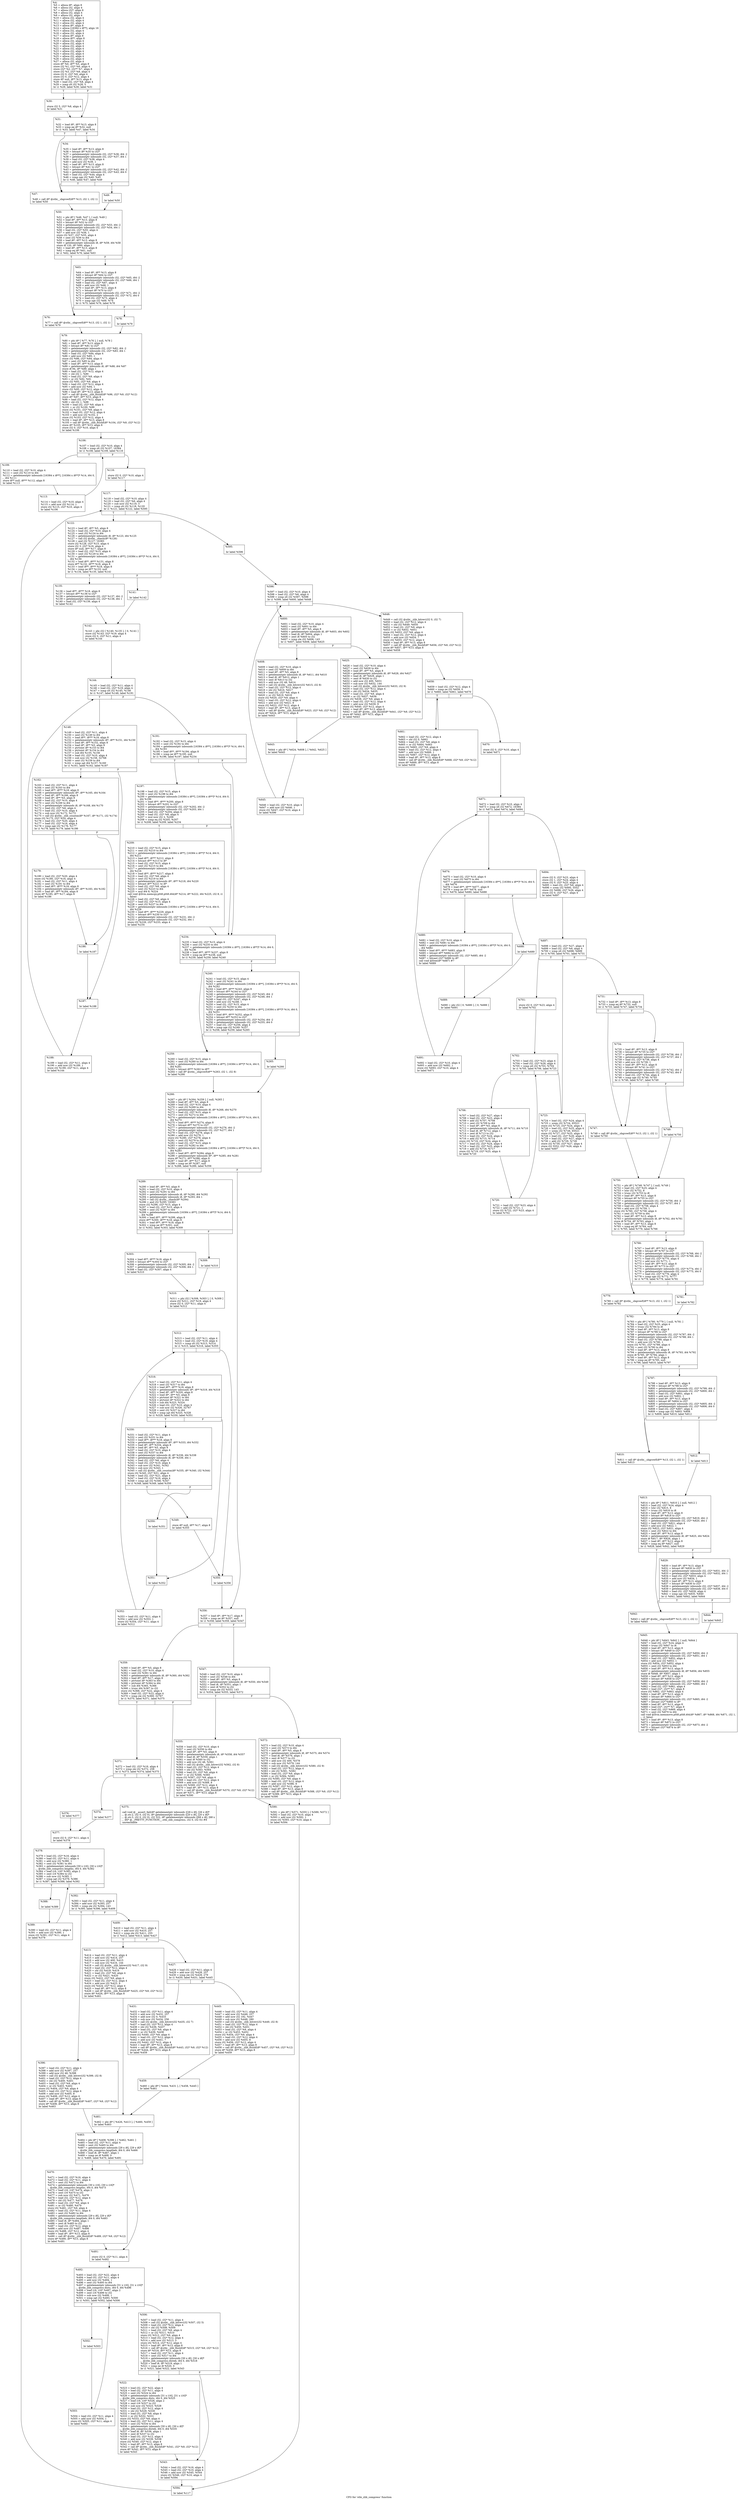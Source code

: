 digraph "CFG for 'stbi_zlib_compress' function" {
	label="CFG for 'stbi_zlib_compress' function";

	Node0x2963330 [shape=record,label="{%4:\l  %5 = alloca i8*, align 8\l  %6 = alloca i32, align 4\l  %7 = alloca i32*, align 8\l  %8 = alloca i32, align 4\l  %9 = alloca i32, align 4\l  %10 = alloca i32, align 4\l  %11 = alloca i32, align 4\l  %12 = alloca i32, align 4\l  %13 = alloca i8*, align 8\l  %14 = alloca [16384 x i8**], align 16\l  %15 = alloca i32, align 4\l  %16 = alloca i32, align 4\l  %17 = alloca i8*, align 8\l  %18 = alloca i8**, align 8\l  %19 = alloca i32, align 4\l  %20 = alloca i32, align 4\l  %21 = alloca i32, align 4\l  %22 = alloca i32, align 4\l  %23 = alloca i32, align 4\l  %24 = alloca i32, align 4\l  %25 = alloca i32, align 4\l  %26 = alloca i32, align 4\l  %27 = alloca i32, align 4\l  store i8* %0, i8** %5, align 8\l  store i32 %1, i32* %6, align 4\l  store i32* %2, i32** %7, align 8\l  store i32 %3, i32* %8, align 4\l  store i32 0, i32* %9, align 4\l  store i32 0, i32* %12, align 4\l  store i8* null, i8** %13, align 8\l  %28 = load i32, i32* %8, align 4\l  %29 = icmp slt i32 %28, 5\l  br i1 %29, label %30, label %31\l|{<s0>T|<s1>F}}"];
	Node0x2963330:s0 -> Node0x29633c0;
	Node0x2963330:s1 -> Node0x2964a60;
	Node0x29633c0 [shape=record,label="{%30:\l\l  store i32 5, i32* %8, align 4\l  br label %31\l}"];
	Node0x29633c0 -> Node0x2964a60;
	Node0x2964a60 [shape=record,label="{%31:\l\l  %32 = load i8*, i8** %13, align 8\l  %33 = icmp eq i8* %32, null\l  br i1 %33, label %47, label %34\l|{<s0>T|<s1>F}}"];
	Node0x2964a60:s0 -> Node0x2964110;
	Node0x2964a60:s1 -> Node0x2964ed0;
	Node0x2964ed0 [shape=record,label="{%34:\l\l  %35 = load i8*, i8** %13, align 8\l  %36 = bitcast i8* %35 to i32*\l  %37 = getelementptr inbounds i32, i32* %36, i64 -2\l  %38 = getelementptr inbounds i32, i32* %37, i64 1\l  %39 = load i32, i32* %38, align 4\l  %40 = add nsw i32 %39, 1\l  %41 = load i8*, i8** %13, align 8\l  %42 = bitcast i8* %41 to i32*\l  %43 = getelementptr inbounds i32, i32* %42, i64 -2\l  %44 = getelementptr inbounds i32, i32* %43, i64 0\l  %45 = load i32, i32* %44, align 4\l  %46 = icmp sge i32 %40, %45\l  br i1 %46, label %47, label %49\l|{<s0>T|<s1>F}}"];
	Node0x2964ed0:s0 -> Node0x2964110;
	Node0x2964ed0:s1 -> Node0x2965570;
	Node0x2964110 [shape=record,label="{%47:\l\l  %48 = call i8* @stbi__sbgrowf(i8** %13, i32 1, i32 1)\l  br label %50\l}"];
	Node0x2964110 -> Node0x29658b0;
	Node0x2965570 [shape=record,label="{%49:\l\l  br label %50\l}"];
	Node0x2965570 -> Node0x29658b0;
	Node0x29658b0 [shape=record,label="{%50:\l\l  %51 = phi i8* [ %48, %47 ], [ null, %49 ]\l  %52 = load i8*, i8** %13, align 8\l  %53 = bitcast i8* %52 to i32*\l  %54 = getelementptr inbounds i32, i32* %53, i64 -2\l  %55 = getelementptr inbounds i32, i32* %54, i64 1\l  %56 = load i32, i32* %55, align 4\l  %57 = add nsw i32 %56, 1\l  store i32 %57, i32* %55, align 4\l  %58 = sext i32 %56 to i64\l  %59 = load i8*, i8** %13, align 8\l  %60 = getelementptr inbounds i8, i8* %59, i64 %58\l  store i8 120, i8* %60, align 1\l  %61 = load i8*, i8** %13, align 8\l  %62 = icmp eq i8* %61, null\l  br i1 %62, label %76, label %63\l|{<s0>T|<s1>F}}"];
	Node0x29658b0:s0 -> Node0x2966060;
	Node0x29658b0:s1 -> Node0x29660b0;
	Node0x29660b0 [shape=record,label="{%63:\l\l  %64 = load i8*, i8** %13, align 8\l  %65 = bitcast i8* %64 to i32*\l  %66 = getelementptr inbounds i32, i32* %65, i64 -2\l  %67 = getelementptr inbounds i32, i32* %66, i64 1\l  %68 = load i32, i32* %67, align 4\l  %69 = add nsw i32 %68, 1\l  %70 = load i8*, i8** %13, align 8\l  %71 = bitcast i8* %70 to i32*\l  %72 = getelementptr inbounds i32, i32* %71, i64 -2\l  %73 = getelementptr inbounds i32, i32* %72, i64 0\l  %74 = load i32, i32* %73, align 4\l  %75 = icmp sge i32 %69, %74\l  br i1 %75, label %76, label %78\l|{<s0>T|<s1>F}}"];
	Node0x29660b0:s0 -> Node0x2966060;
	Node0x29660b0:s1 -> Node0x2966980;
	Node0x2966060 [shape=record,label="{%76:\l\l  %77 = call i8* @stbi__sbgrowf(i8** %13, i32 1, i32 1)\l  br label %79\l}"];
	Node0x2966060 -> Node0x2966b70;
	Node0x2966980 [shape=record,label="{%78:\l\l  br label %79\l}"];
	Node0x2966980 -> Node0x2966b70;
	Node0x2966b70 [shape=record,label="{%79:\l\l  %80 = phi i8* [ %77, %76 ], [ null, %78 ]\l  %81 = load i8*, i8** %13, align 8\l  %82 = bitcast i8* %81 to i32*\l  %83 = getelementptr inbounds i32, i32* %82, i64 -2\l  %84 = getelementptr inbounds i32, i32* %83, i64 1\l  %85 = load i32, i32* %84, align 4\l  %86 = add nsw i32 %85, 1\l  store i32 %86, i32* %84, align 4\l  %87 = sext i32 %85 to i64\l  %88 = load i8*, i8** %13, align 8\l  %89 = getelementptr inbounds i8, i8* %88, i64 %87\l  store i8 94, i8* %89, align 1\l  %90 = load i32, i32* %12, align 4\l  %91 = shl i32 1, %90\l  %92 = load i32, i32* %9, align 4\l  %93 = or i32 %92, %91\l  store i32 %93, i32* %9, align 4\l  %94 = load i32, i32* %12, align 4\l  %95 = add nsw i32 %94, 1\l  store i32 %95, i32* %12, align 4\l  %96 = load i8*, i8** %13, align 8\l  %97 = call i8* @stbi__zlib_flushf(i8* %96, i32* %9, i32* %12)\l  store i8* %97, i8** %13, align 8\l  %98 = load i32, i32* %12, align 4\l  %99 = shl i32 1, %98\l  %100 = load i32, i32* %9, align 4\l  %101 = or i32 %100, %99\l  store i32 %101, i32* %9, align 4\l  %102 = load i32, i32* %12, align 4\l  %103 = add nsw i32 %102, 2\l  store i32 %103, i32* %12, align 4\l  %104 = load i8*, i8** %13, align 8\l  %105 = call i8* @stbi__zlib_flushf(i8* %104, i32* %9, i32* %12)\l  store i8* %105, i8** %13, align 8\l  store i32 0, i32* %10, align 4\l  br label %106\l}"];
	Node0x2966b70 -> Node0x2967f80;
	Node0x2967f80 [shape=record,label="{%106:\l\l  %107 = load i32, i32* %10, align 4\l  %108 = icmp slt i32 %107, 16384\l  br i1 %108, label %109, label %116\l|{<s0>T|<s1>F}}"];
	Node0x2967f80:s0 -> Node0x2968110;
	Node0x2967f80:s1 -> Node0x29681a0;
	Node0x2968110 [shape=record,label="{%109:\l\l  %110 = load i32, i32* %10, align 4\l  %111 = sext i32 %110 to i64\l  %112 = getelementptr inbounds [16384 x i8**], [16384 x i8**]* %14, i64 0,\l... i64 %111\l  store i8** null, i8*** %112, align 8\l  br label %113\l}"];
	Node0x2968110 -> Node0x29684a0;
	Node0x29684a0 [shape=record,label="{%113:\l\l  %114 = load i32, i32* %10, align 4\l  %115 = add nsw i32 %114, 1\l  store i32 %115, i32* %10, align 4\l  br label %106\l}"];
	Node0x29684a0 -> Node0x2967f80;
	Node0x29681a0 [shape=record,label="{%116:\l\l  store i32 0, i32* %10, align 4\l  br label %117\l}"];
	Node0x29681a0 -> Node0x2968790;
	Node0x2968790 [shape=record,label="{%117:\l\l  %118 = load i32, i32* %10, align 4\l  %119 = load i32, i32* %6, align 4\l  %120 = sub nsw i32 %119, 3\l  %121 = icmp slt i32 %118, %120\l  br i1 %121, label %122, label %595\l|{<s0>T|<s1>F}}"];
	Node0x2968790:s0 -> Node0x2968a00;
	Node0x2968790:s1 -> Node0x2968a50;
	Node0x2968a00 [shape=record,label="{%122:\l\l  %123 = load i8*, i8** %5, align 8\l  %124 = load i32, i32* %10, align 4\l  %125 = sext i32 %124 to i64\l  %126 = getelementptr inbounds i8, i8* %123, i64 %125\l  %127 = call i32 @stbi__zhash(i8* %126)\l  %128 = and i32 %127, 16383\l  store i32 %128, i32* %15, align 4\l  store i32 3, i32* %16, align 4\l  store i8* null, i8** %17, align 8\l  %129 = load i32, i32* %15, align 4\l  %130 = sext i32 %129 to i64\l  %131 = getelementptr inbounds [16384 x i8**], [16384 x i8**]* %14, i64 0,\l... i64 %130\l  %132 = load i8**, i8*** %131, align 8\l  store i8** %132, i8*** %18, align 8\l  %133 = load i8**, i8*** %18, align 8\l  %134 = icmp ne i8** %133, null\l  br i1 %134, label %135, label %141\l|{<s0>T|<s1>F}}"];
	Node0x2968a00:s0 -> Node0x29665f0;
	Node0x2968a00:s1 -> Node0x29698b0;
	Node0x29665f0 [shape=record,label="{%135:\l\l  %136 = load i8**, i8*** %18, align 8\l  %137 = bitcast i8** %136 to i32*\l  %138 = getelementptr inbounds i32, i32* %137, i64 -2\l  %139 = getelementptr inbounds i32, i32* %138, i64 1\l  %140 = load i32, i32* %139, align 4\l  br label %142\l}"];
	Node0x29665f0 -> Node0x2969c10;
	Node0x29698b0 [shape=record,label="{%141:\l\l  br label %142\l}"];
	Node0x29698b0 -> Node0x2969c10;
	Node0x2969c10 [shape=record,label="{%142:\l\l  %143 = phi i32 [ %140, %135 ], [ 0, %141 ]\l  store i32 %143, i32* %19, align 4\l  store i32 0, i32* %11, align 4\l  br label %144\l}"];
	Node0x2969c10 -> Node0x2969ed0;
	Node0x2969ed0 [shape=record,label="{%144:\l\l  %145 = load i32, i32* %11, align 4\l  %146 = load i32, i32* %19, align 4\l  %147 = icmp slt i32 %145, %146\l  br i1 %147, label %148, label %191\l|{<s0>T|<s1>F}}"];
	Node0x2969ed0:s0 -> Node0x296a0c0;
	Node0x2969ed0:s1 -> Node0x296a110;
	Node0x296a0c0 [shape=record,label="{%148:\l\l  %149 = load i32, i32* %11, align 4\l  %150 = sext i32 %149 to i64\l  %151 = load i8**, i8*** %18, align 8\l  %152 = getelementptr inbounds i8*, i8** %151, i64 %150\l  %153 = load i8*, i8** %152, align 8\l  %154 = load i8*, i8** %5, align 8\l  %155 = ptrtoint i8* %153 to i64\l  %156 = ptrtoint i8* %154 to i64\l  %157 = sub i64 %155, %156\l  %158 = load i32, i32* %10, align 4\l  %159 = sub nsw i32 %158, 32768\l  %160 = sext i32 %159 to i64\l  %161 = icmp sgt i64 %157, %160\l  br i1 %161, label %162, label %187\l|{<s0>T|<s1>F}}"];
	Node0x296a0c0:s0 -> Node0x296a760;
	Node0x296a0c0:s1 -> Node0x296a7f0;
	Node0x296a760 [shape=record,label="{%162:\l\l  %163 = load i32, i32* %11, align 4\l  %164 = sext i32 %163 to i64\l  %165 = load i8**, i8*** %18, align 8\l  %166 = getelementptr inbounds i8*, i8** %165, i64 %164\l  %167 = load i8*, i8** %166, align 8\l  %168 = load i8*, i8** %5, align 8\l  %169 = load i32, i32* %10, align 4\l  %170 = sext i32 %169 to i64\l  %171 = getelementptr inbounds i8, i8* %168, i64 %170\l  %172 = load i32, i32* %6, align 4\l  %173 = load i32, i32* %10, align 4\l  %174 = sub nsw i32 %172, %173\l  %175 = call i32 @stbi__zlib_countm(i8* %167, i8* %171, i32 %174)\l  store i32 %175, i32* %20, align 4\l  %176 = load i32, i32* %20, align 4\l  %177 = load i32, i32* %16, align 4\l  %178 = icmp sge i32 %176, %177\l  br i1 %178, label %179, label %186\l|{<s0>T|<s1>F}}"];
	Node0x296a760:s0 -> Node0x296b280;
	Node0x296a760:s1 -> Node0x296b2d0;
	Node0x296b280 [shape=record,label="{%179:\l\l  %180 = load i32, i32* %20, align 4\l  store i32 %180, i32* %16, align 4\l  %181 = load i32, i32* %11, align 4\l  %182 = sext i32 %181 to i64\l  %183 = load i8**, i8*** %18, align 8\l  %184 = getelementptr inbounds i8*, i8** %183, i64 %182\l  %185 = load i8*, i8** %184, align 8\l  store i8* %185, i8** %17, align 8\l  br label %186\l}"];
	Node0x296b280 -> Node0x296b2d0;
	Node0x296b2d0 [shape=record,label="{%186:\l\l  br label %187\l}"];
	Node0x296b2d0 -> Node0x296a7f0;
	Node0x296a7f0 [shape=record,label="{%187:\l\l  br label %188\l}"];
	Node0x296a7f0 -> Node0x296b820;
	Node0x296b820 [shape=record,label="{%188:\l\l  %189 = load i32, i32* %11, align 4\l  %190 = add nsw i32 %189, 1\l  store i32 %190, i32* %11, align 4\l  br label %144\l}"];
	Node0x296b820 -> Node0x2969ed0;
	Node0x296a110 [shape=record,label="{%191:\l\l  %192 = load i32, i32* %15, align 4\l  %193 = sext i32 %192 to i64\l  %194 = getelementptr inbounds [16384 x i8**], [16384 x i8**]* %14, i64 0,\l... i64 %193\l  %195 = load i8**, i8*** %194, align 8\l  %196 = icmp ne i8** %195, null\l  br i1 %196, label %197, label %234\l|{<s0>T|<s1>F}}"];
	Node0x296a110:s0 -> Node0x296bcd0;
	Node0x296a110:s1 -> Node0x296bd20;
	Node0x296bcd0 [shape=record,label="{%197:\l\l  %198 = load i32, i32* %15, align 4\l  %199 = sext i32 %198 to i64\l  %200 = getelementptr inbounds [16384 x i8**], [16384 x i8**]* %14, i64 0,\l... i64 %199\l  %201 = load i8**, i8*** %200, align 8\l  %202 = bitcast i8** %201 to i32*\l  %203 = getelementptr inbounds i32, i32* %202, i64 -2\l  %204 = getelementptr inbounds i32, i32* %203, i64 1\l  %205 = load i32, i32* %204, align 4\l  %206 = load i32, i32* %8, align 4\l  %207 = mul nsw i32 2, %206\l  %208 = icmp eq i32 %205, %207\l  br i1 %208, label %209, label %234\l|{<s0>T|<s1>F}}"];
	Node0x296bcd0:s0 -> Node0x296c300;
	Node0x296bcd0:s1 -> Node0x296bd20;
	Node0x296c300 [shape=record,label="{%209:\l\l  %210 = load i32, i32* %15, align 4\l  %211 = sext i32 %210 to i64\l  %212 = getelementptr inbounds [16384 x i8**], [16384 x i8**]* %14, i64 0,\l... i64 %211\l  %213 = load i8**, i8*** %212, align 8\l  %214 = bitcast i8** %213 to i8*\l  %215 = load i32, i32* %15, align 4\l  %216 = sext i32 %215 to i64\l  %217 = getelementptr inbounds [16384 x i8**], [16384 x i8**]* %14, i64 0,\l... i64 %216\l  %218 = load i8**, i8*** %217, align 8\l  %219 = load i32, i32* %8, align 4\l  %220 = sext i32 %219 to i64\l  %221 = getelementptr inbounds i8*, i8** %218, i64 %220\l  %222 = bitcast i8** %221 to i8*\l  %223 = load i32, i32* %8, align 4\l  %224 = sext i32 %223 to i64\l  %225 = mul i64 8, %224\l  call void @llvm.memcpy.p0i8.p0i8.i64(i8* %214, i8* %222, i64 %225, i32 8, i1\l... false)\l  %226 = load i32, i32* %8, align 4\l  %227 = load i32, i32* %15, align 4\l  %228 = sext i32 %227 to i64\l  %229 = getelementptr inbounds [16384 x i8**], [16384 x i8**]* %14, i64 0,\l... i64 %228\l  %230 = load i8**, i8*** %229, align 8\l  %231 = bitcast i8** %230 to i32*\l  %232 = getelementptr inbounds i32, i32* %231, i64 -2\l  %233 = getelementptr inbounds i32, i32* %232, i64 1\l  store i32 %226, i32* %233, align 4\l  br label %234\l}"];
	Node0x296c300 -> Node0x296bd20;
	Node0x296bd20 [shape=record,label="{%234:\l\l  %235 = load i32, i32* %15, align 4\l  %236 = sext i32 %235 to i64\l  %237 = getelementptr inbounds [16384 x i8**], [16384 x i8**]* %14, i64 0,\l... i64 %236\l  %238 = load i8**, i8*** %237, align 8\l  %239 = icmp eq i8** %238, null\l  br i1 %239, label %259, label %240\l|{<s0>T|<s1>F}}"];
	Node0x296bd20:s0 -> Node0x296d630;
	Node0x296bd20:s1 -> Node0x296d680;
	Node0x296d680 [shape=record,label="{%240:\l\l  %241 = load i32, i32* %15, align 4\l  %242 = sext i32 %241 to i64\l  %243 = getelementptr inbounds [16384 x i8**], [16384 x i8**]* %14, i64 0,\l... i64 %242\l  %244 = load i8**, i8*** %243, align 8\l  %245 = bitcast i8** %244 to i32*\l  %246 = getelementptr inbounds i32, i32* %245, i64 -2\l  %247 = getelementptr inbounds i32, i32* %246, i64 1\l  %248 = load i32, i32* %247, align 4\l  %249 = add nsw i32 %248, 1\l  %250 = load i32, i32* %15, align 4\l  %251 = sext i32 %250 to i64\l  %252 = getelementptr inbounds [16384 x i8**], [16384 x i8**]* %14, i64 0,\l... i64 %251\l  %253 = load i8**, i8*** %252, align 8\l  %254 = bitcast i8** %253 to i32*\l  %255 = getelementptr inbounds i32, i32* %254, i64 -2\l  %256 = getelementptr inbounds i32, i32* %255, i64 0\l  %257 = load i32, i32* %256, align 4\l  %258 = icmp sge i32 %249, %257\l  br i1 %258, label %259, label %265\l|{<s0>T|<s1>F}}"];
	Node0x296d680:s0 -> Node0x296d630;
	Node0x296d680:s1 -> Node0x2969060;
	Node0x296d630 [shape=record,label="{%259:\l\l  %260 = load i32, i32* %15, align 4\l  %261 = sext i32 %260 to i64\l  %262 = getelementptr inbounds [16384 x i8**], [16384 x i8**]* %14, i64 0,\l... i64 %261\l  %263 = bitcast i8*** %262 to i8**\l  %264 = call i8* @stbi__sbgrowf(i8** %263, i32 1, i32 8)\l  br label %266\l}"];
	Node0x296d630 -> Node0x2969450;
	Node0x2969060 [shape=record,label="{%265:\l\l  br label %266\l}"];
	Node0x2969060 -> Node0x2969450;
	Node0x2969450 [shape=record,label="{%266:\l\l  %267 = phi i8* [ %264, %259 ], [ null, %265 ]\l  %268 = load i8*, i8** %5, align 8\l  %269 = load i32, i32* %10, align 4\l  %270 = sext i32 %269 to i64\l  %271 = getelementptr inbounds i8, i8* %268, i64 %270\l  %272 = load i32, i32* %15, align 4\l  %273 = sext i32 %272 to i64\l  %274 = getelementptr inbounds [16384 x i8**], [16384 x i8**]* %14, i64 0,\l... i64 %273\l  %275 = load i8**, i8*** %274, align 8\l  %276 = bitcast i8** %275 to i32*\l  %277 = getelementptr inbounds i32, i32* %276, i64 -2\l  %278 = getelementptr inbounds i32, i32* %277, i64 1\l  %279 = load i32, i32* %278, align 4\l  %280 = add nsw i32 %279, 1\l  store i32 %280, i32* %278, align 4\l  %281 = sext i32 %279 to i64\l  %282 = load i32, i32* %15, align 4\l  %283 = sext i32 %282 to i64\l  %284 = getelementptr inbounds [16384 x i8**], [16384 x i8**]* %14, i64 0,\l... i64 %283\l  %285 = load i8**, i8*** %284, align 8\l  %286 = getelementptr inbounds i8*, i8** %285, i64 %281\l  store i8* %271, i8** %286, align 8\l  %287 = load i8*, i8** %17, align 8\l  %288 = icmp ne i8* %287, null\l  br i1 %288, label %289, label %356\l|{<s0>T|<s1>F}}"];
	Node0x2969450:s0 -> Node0x296f7f0;
	Node0x2969450:s1 -> Node0x296f840;
	Node0x296f7f0 [shape=record,label="{%289:\l\l  %290 = load i8*, i8** %5, align 8\l  %291 = load i32, i32* %10, align 4\l  %292 = sext i32 %291 to i64\l  %293 = getelementptr inbounds i8, i8* %290, i64 %292\l  %294 = getelementptr inbounds i8, i8* %293, i64 1\l  %295 = call i32 @stbi__zhash(i8* %294)\l  %296 = and i32 %295, 16383\l  store i32 %296, i32* %15, align 4\l  %297 = load i32, i32* %15, align 4\l  %298 = sext i32 %297 to i64\l  %299 = getelementptr inbounds [16384 x i8**], [16384 x i8**]* %14, i64 0,\l... i64 %298\l  %300 = load i8**, i8*** %299, align 8\l  store i8** %300, i8*** %18, align 8\l  %301 = load i8**, i8*** %18, align 8\l  %302 = icmp ne i8** %301, null\l  br i1 %302, label %303, label %309\l|{<s0>T|<s1>F}}"];
	Node0x296f7f0:s0 -> Node0x2970060;
	Node0x296f7f0:s1 -> Node0x29700b0;
	Node0x2970060 [shape=record,label="{%303:\l\l  %304 = load i8**, i8*** %18, align 8\l  %305 = bitcast i8** %304 to i32*\l  %306 = getelementptr inbounds i32, i32* %305, i64 -2\l  %307 = getelementptr inbounds i32, i32* %306, i64 1\l  %308 = load i32, i32* %307, align 4\l  br label %310\l}"];
	Node0x2970060 -> Node0x2970410;
	Node0x29700b0 [shape=record,label="{%309:\l\l  br label %310\l}"];
	Node0x29700b0 -> Node0x2970410;
	Node0x2970410 [shape=record,label="{%310:\l\l  %311 = phi i32 [ %308, %303 ], [ 0, %309 ]\l  store i32 %311, i32* %19, align 4\l  store i32 0, i32* %11, align 4\l  br label %312\l}"];
	Node0x2970410 -> Node0x29706d0;
	Node0x29706d0 [shape=record,label="{%312:\l\l  %313 = load i32, i32* %11, align 4\l  %314 = load i32, i32* %19, align 4\l  %315 = icmp slt i32 %313, %314\l  br i1 %315, label %316, label %355\l|{<s0>T|<s1>F}}"];
	Node0x29706d0:s0 -> Node0x29708c0;
	Node0x29706d0:s1 -> Node0x2970910;
	Node0x29708c0 [shape=record,label="{%316:\l\l  %317 = load i32, i32* %11, align 4\l  %318 = sext i32 %317 to i64\l  %319 = load i8**, i8*** %18, align 8\l  %320 = getelementptr inbounds i8*, i8** %319, i64 %318\l  %321 = load i8*, i8** %320, align 8\l  %322 = load i8*, i8** %5, align 8\l  %323 = ptrtoint i8* %321 to i64\l  %324 = ptrtoint i8* %322 to i64\l  %325 = sub i64 %323, %324\l  %326 = load i32, i32* %10, align 4\l  %327 = sub nsw i32 %326, 32767\l  %328 = sext i32 %327 to i64\l  %329 = icmp sgt i64 %325, %328\l  br i1 %329, label %330, label %351\l|{<s0>T|<s1>F}}"];
	Node0x29708c0:s0 -> Node0x2970f60;
	Node0x29708c0:s1 -> Node0x2970ff0;
	Node0x2970f60 [shape=record,label="{%330:\l\l  %331 = load i32, i32* %11, align 4\l  %332 = sext i32 %331 to i64\l  %333 = load i8**, i8*** %18, align 8\l  %334 = getelementptr inbounds i8*, i8** %333, i64 %332\l  %335 = load i8*, i8** %334, align 8\l  %336 = load i8*, i8** %5, align 8\l  %337 = load i32, i32* %10, align 4\l  %338 = sext i32 %337 to i64\l  %339 = getelementptr inbounds i8, i8* %336, i64 %338\l  %340 = getelementptr inbounds i8, i8* %339, i64 1\l  %341 = load i32, i32* %6, align 4\l  %342 = load i32, i32* %10, align 4\l  %343 = sub nsw i32 %341, %342\l  %344 = sub nsw i32 %343, 1\l  %345 = call i32 @stbi__zlib_countm(i8* %335, i8* %340, i32 %344)\l  store i32 %345, i32* %21, align 4\l  %346 = load i32, i32* %21, align 4\l  %347 = load i32, i32* %16, align 4\l  %348 = icmp sgt i32 %346, %347\l  br i1 %348, label %349, label %350\l|{<s0>T|<s1>F}}"];
	Node0x2970f60:s0 -> Node0x2971a20;
	Node0x2970f60:s1 -> Node0x2971a70;
	Node0x2971a20 [shape=record,label="{%349:\l\l  store i8* null, i8** %17, align 8\l  br label %355\l}"];
	Node0x2971a20 -> Node0x2970910;
	Node0x2971a70 [shape=record,label="{%350:\l\l  br label %351\l}"];
	Node0x2971a70 -> Node0x2970ff0;
	Node0x2970ff0 [shape=record,label="{%351:\l\l  br label %352\l}"];
	Node0x2970ff0 -> Node0x2971cd0;
	Node0x2971cd0 [shape=record,label="{%352:\l\l  %353 = load i32, i32* %11, align 4\l  %354 = add nsw i32 %353, 1\l  store i32 %354, i32* %11, align 4\l  br label %312\l}"];
	Node0x2971cd0 -> Node0x29706d0;
	Node0x2970910 [shape=record,label="{%355:\l\l  br label %356\l}"];
	Node0x2970910 -> Node0x296f840;
	Node0x296f840 [shape=record,label="{%356:\l\l  %357 = load i8*, i8** %17, align 8\l  %358 = icmp ne i8* %357, null\l  br i1 %358, label %359, label %547\l|{<s0>T|<s1>F}}"];
	Node0x296f840:s0 -> Node0x2972080;
	Node0x296f840:s1 -> Node0x29720d0;
	Node0x2972080 [shape=record,label="{%359:\l\l  %360 = load i8*, i8** %5, align 8\l  %361 = load i32, i32* %10, align 4\l  %362 = sext i32 %361 to i64\l  %363 = getelementptr inbounds i8, i8* %360, i64 %362\l  %364 = load i8*, i8** %17, align 8\l  %365 = ptrtoint i8* %363 to i64\l  %366 = ptrtoint i8* %364 to i64\l  %367 = sub i64 %365, %366\l  %368 = trunc i64 %367 to i32\l  store i32 %368, i32* %22, align 4\l  %369 = load i32, i32* %22, align 4\l  %370 = icmp sle i32 %369, 32767\l  br i1 %370, label %371, label %375\l|{<s0>T|<s1>F}}"];
	Node0x2972080:s0 -> Node0x29726c0;
	Node0x2972080:s1 -> Node0x2972710;
	Node0x29726c0 [shape=record,label="{%371:\l\l  %372 = load i32, i32* %16, align 4\l  %373 = icmp sle i32 %372, 258\l  br i1 %373, label %374, label %375\l|{<s0>T|<s1>F}}"];
	Node0x29726c0:s0 -> Node0x29728d0;
	Node0x29726c0:s1 -> Node0x2972710;
	Node0x29728d0 [shape=record,label="{%374:\l\l  br label %377\l}"];
	Node0x29728d0 -> Node0x29729b0;
	Node0x2972710 [shape=record,label="{%375:\l\l  call void @__assert_fail(i8* getelementptr inbounds ([26 x i8], [26 x i8]*\l... @.str.2, i32 0, i32 0), i8* getelementptr inbounds ([20 x i8], [20 x i8]*\l... @.str.3, i32 0, i32 0), i32 322, i8* getelementptr inbounds ([68 x i8], [68 x\l... i8]* @__PRETTY_FUNCTION__.stbi_zlib_compress, i32 0, i32 0)) #8\l  unreachable\l}"];
	Node0x2972e80 [shape=record,label="{%376:                                                  \l  br label %377\l}"];
	Node0x2972e80 -> Node0x29729b0;
	Node0x29729b0 [shape=record,label="{%377:\l\l  store i32 0, i32* %11, align 4\l  br label %378\l}"];
	Node0x29729b0 -> Node0x2972fb0;
	Node0x2972fb0 [shape=record,label="{%378:\l\l  %379 = load i32, i32* %16, align 4\l  %380 = load i32, i32* %11, align 4\l  %381 = add nsw i32 %380, 1\l  %382 = sext i32 %381 to i64\l  %383 = getelementptr inbounds [30 x i16], [30 x i16]*\l... @stbi_zlib_compress.lengthc, i64 0, i64 %382\l  %384 = load i16, i16* %383, align 2\l  %385 = zext i16 %384 to i32\l  %386 = sub nsw i32 %385, 1\l  %387 = icmp sgt i32 %379, %386\l  br i1 %387, label %388, label %392\l|{<s0>T|<s1>F}}"];
	Node0x2972fb0:s0 -> Node0x2973490;
	Node0x2972fb0:s1 -> Node0x29734e0;
	Node0x2973490 [shape=record,label="{%388:\l\l  br label %389\l}"];
	Node0x2973490 -> Node0x29735c0;
	Node0x29735c0 [shape=record,label="{%389:\l\l  %390 = load i32, i32* %11, align 4\l  %391 = add nsw i32 %390, 1\l  store i32 %391, i32* %11, align 4\l  br label %378\l}"];
	Node0x29735c0 -> Node0x2972fb0;
	Node0x29734e0 [shape=record,label="{%392:\l\l  %393 = load i32, i32* %11, align 4\l  %394 = add nsw i32 %393, 257\l  %395 = icmp sle i32 %394, 143\l  br i1 %395, label %396, label %409\l|{<s0>T|<s1>F}}"];
	Node0x29734e0:s0 -> Node0x2973990;
	Node0x29734e0:s1 -> Node0x2973a20;
	Node0x2973990 [shape=record,label="{%396:\l\l  %397 = load i32, i32* %11, align 4\l  %398 = add nsw i32 %397, 257\l  %399 = add nsw i32 48, %398\l  %400 = call i32 @stbi__zlib_bitrev(i32 %399, i32 8)\l  %401 = load i32, i32* %12, align 4\l  %402 = shl i32 %400, %401\l  %403 = load i32, i32* %9, align 4\l  %404 = or i32 %403, %402\l  store i32 %404, i32* %9, align 4\l  %405 = load i32, i32* %12, align 4\l  %406 = add nsw i32 %405, 8\l  store i32 %406, i32* %12, align 4\l  %407 = load i8*, i8** %13, align 8\l  %408 = call i8* @stbi__zlib_flushf(i8* %407, i32* %9, i32* %12)\l  store i8* %408, i8** %13, align 8\l  br label %463\l}"];
	Node0x2973990 -> Node0x29744e0;
	Node0x2973a20 [shape=record,label="{%409:\l\l  %410 = load i32, i32* %11, align 4\l  %411 = add nsw i32 %410, 257\l  %412 = icmp sle i32 %411, 255\l  br i1 %412, label %413, label %427\l|{<s0>T|<s1>F}}"];
	Node0x2973a20:s0 -> Node0x2974730;
	Node0x2973a20:s1 -> Node0x29747c0;
	Node0x2974730 [shape=record,label="{%413:\l\l  %414 = load i32, i32* %11, align 4\l  %415 = add nsw i32 %414, 257\l  %416 = add nsw i32 400, %415\l  %417 = sub nsw i32 %416, 144\l  %418 = call i32 @stbi__zlib_bitrev(i32 %417, i32 9)\l  %419 = load i32, i32* %12, align 4\l  %420 = shl i32 %418, %419\l  %421 = load i32, i32* %9, align 4\l  %422 = or i32 %421, %420\l  store i32 %422, i32* %9, align 4\l  %423 = load i32, i32* %12, align 4\l  %424 = add nsw i32 %423, 9\l  store i32 %424, i32* %12, align 4\l  %425 = load i8*, i8** %13, align 8\l  %426 = call i8* @stbi__zlib_flushf(i8* %425, i32* %9, i32* %12)\l  store i8* %426, i8** %13, align 8\l  br label %461\l}"];
	Node0x2974730 -> Node0x29751c0;
	Node0x29747c0 [shape=record,label="{%427:\l\l  %428 = load i32, i32* %11, align 4\l  %429 = add nsw i32 %428, 257\l  %430 = icmp sle i32 %429, 279\l  br i1 %430, label %431, label %445\l|{<s0>T|<s1>F}}"];
	Node0x29747c0:s0 -> Node0x2975410;
	Node0x29747c0:s1 -> Node0x29754a0;
	Node0x2975410 [shape=record,label="{%431:\l\l  %432 = load i32, i32* %11, align 4\l  %433 = add nsw i32 %432, 257\l  %434 = add nsw i32 0, %433\l  %435 = sub nsw i32 %434, 256\l  %436 = call i32 @stbi__zlib_bitrev(i32 %435, i32 7)\l  %437 = load i32, i32* %12, align 4\l  %438 = shl i32 %436, %437\l  %439 = load i32, i32* %9, align 4\l  %440 = or i32 %439, %438\l  store i32 %440, i32* %9, align 4\l  %441 = load i32, i32* %12, align 4\l  %442 = add nsw i32 %441, 7\l  store i32 %442, i32* %12, align 4\l  %443 = load i8*, i8** %13, align 8\l  %444 = call i8* @stbi__zlib_flushf(i8* %443, i32* %9, i32* %12)\l  store i8* %444, i8** %13, align 8\l  br label %459\l}"];
	Node0x2975410 -> Node0x2975e60;
	Node0x29754a0 [shape=record,label="{%445:\l\l  %446 = load i32, i32* %11, align 4\l  %447 = add nsw i32 %446, 257\l  %448 = add nsw i32 192, %447\l  %449 = sub nsw i32 %448, 280\l  %450 = call i32 @stbi__zlib_bitrev(i32 %449, i32 8)\l  %451 = load i32, i32* %12, align 4\l  %452 = shl i32 %450, %451\l  %453 = load i32, i32* %9, align 4\l  %454 = or i32 %453, %452\l  store i32 %454, i32* %9, align 4\l  %455 = load i32, i32* %12, align 4\l  %456 = add nsw i32 %455, 8\l  store i32 %456, i32* %12, align 4\l  %457 = load i8*, i8** %13, align 8\l  %458 = call i8* @stbi__zlib_flushf(i8* %457, i32* %9, i32* %12)\l  store i8* %458, i8** %13, align 8\l  br label %459\l}"];
	Node0x29754a0 -> Node0x2975e60;
	Node0x2975e60 [shape=record,label="{%459:\l\l  %460 = phi i8* [ %444, %431 ], [ %458, %445 ]\l  br label %461\l}"];
	Node0x2975e60 -> Node0x29751c0;
	Node0x29751c0 [shape=record,label="{%461:\l\l  %462 = phi i8* [ %426, %413 ], [ %460, %459 ]\l  br label %463\l}"];
	Node0x29751c0 -> Node0x29744e0;
	Node0x29744e0 [shape=record,label="{%463:\l\l  %464 = phi i8* [ %408, %396 ], [ %462, %461 ]\l  %465 = load i32, i32* %11, align 4\l  %466 = sext i32 %465 to i64\l  %467 = getelementptr inbounds [29 x i8], [29 x i8]*\l... @stbi_zlib_compress.lengtheb, i64 0, i64 %466\l  %468 = load i8, i8* %467, align 1\l  %469 = icmp ne i8 %468, 0\l  br i1 %469, label %470, label %491\l|{<s0>T|<s1>F}}"];
	Node0x29744e0:s0 -> Node0x2976d60;
	Node0x29744e0:s1 -> Node0x2976db0;
	Node0x2976d60 [shape=record,label="{%470:\l\l  %471 = load i32, i32* %16, align 4\l  %472 = load i32, i32* %11, align 4\l  %473 = sext i32 %472 to i64\l  %474 = getelementptr inbounds [30 x i16], [30 x i16]*\l... @stbi_zlib_compress.lengthc, i64 0, i64 %473\l  %475 = load i16, i16* %474, align 2\l  %476 = zext i16 %475 to i32\l  %477 = sub nsw i32 %471, %476\l  %478 = load i32, i32* %12, align 4\l  %479 = shl i32 %477, %478\l  %480 = load i32, i32* %9, align 4\l  %481 = or i32 %480, %479\l  store i32 %481, i32* %9, align 4\l  %482 = load i32, i32* %11, align 4\l  %483 = sext i32 %482 to i64\l  %484 = getelementptr inbounds [29 x i8], [29 x i8]*\l... @stbi_zlib_compress.lengtheb, i64 0, i64 %483\l  %485 = load i8, i8* %484, align 1\l  %486 = zext i8 %485 to i32\l  %487 = load i32, i32* %12, align 4\l  %488 = add nsw i32 %487, %486\l  store i32 %488, i32* %12, align 4\l  %489 = load i8*, i8** %13, align 8\l  %490 = call i8* @stbi__zlib_flushf(i8* %489, i32* %9, i32* %12)\l  store i8* %490, i8** %13, align 8\l  br label %491\l}"];
	Node0x2976d60 -> Node0x2976db0;
	Node0x2976db0 [shape=record,label="{%491:\l\l  store i32 0, i32* %11, align 4\l  br label %492\l}"];
	Node0x2976db0 -> Node0x2977a20;
	Node0x2977a20 [shape=record,label="{%492:\l\l  %493 = load i32, i32* %22, align 4\l  %494 = load i32, i32* %11, align 4\l  %495 = add nsw i32 %494, 1\l  %496 = sext i32 %495 to i64\l  %497 = getelementptr inbounds [31 x i16], [31 x i16]*\l... @stbi_zlib_compress.distc, i64 0, i64 %496\l  %498 = load i16, i16* %497, align 2\l  %499 = zext i16 %498 to i32\l  %500 = sub nsw i32 %499, 1\l  %501 = icmp sgt i32 %493, %500\l  br i1 %501, label %502, label %506\l|{<s0>T|<s1>F}}"];
	Node0x2977a20:s0 -> Node0x2977ed0;
	Node0x2977a20:s1 -> Node0x2977f20;
	Node0x2977ed0 [shape=record,label="{%502:\l\l  br label %503\l}"];
	Node0x2977ed0 -> Node0x2978000;
	Node0x2978000 [shape=record,label="{%503:\l\l  %504 = load i32, i32* %11, align 4\l  %505 = add nsw i32 %504, 1\l  store i32 %505, i32* %11, align 4\l  br label %492\l}"];
	Node0x2978000 -> Node0x2977a20;
	Node0x2977f20 [shape=record,label="{%506:\l\l  %507 = load i32, i32* %11, align 4\l  %508 = call i32 @stbi__zlib_bitrev(i32 %507, i32 5)\l  %509 = load i32, i32* %12, align 4\l  %510 = shl i32 %508, %509\l  %511 = load i32, i32* %9, align 4\l  %512 = or i32 %511, %510\l  store i32 %512, i32* %9, align 4\l  %513 = load i32, i32* %12, align 4\l  %514 = add nsw i32 %513, 5\l  store i32 %514, i32* %12, align 4\l  %515 = load i8*, i8** %13, align 8\l  %516 = call i8* @stbi__zlib_flushf(i8* %515, i32* %9, i32* %12)\l  store i8* %516, i8** %13, align 8\l  %517 = load i32, i32* %11, align 4\l  %518 = sext i32 %517 to i64\l  %519 = getelementptr inbounds [30 x i8], [30 x i8]*\l... @stbi_zlib_compress.disteb, i64 0, i64 %518\l  %520 = load i8, i8* %519, align 1\l  %521 = icmp ne i8 %520, 0\l  br i1 %521, label %522, label %543\l|{<s0>T|<s1>F}}"];
	Node0x2977f20:s0 -> Node0x296e510;
	Node0x2977f20:s1 -> Node0x296e560;
	Node0x296e510 [shape=record,label="{%522:\l\l  %523 = load i32, i32* %22, align 4\l  %524 = load i32, i32* %11, align 4\l  %525 = sext i32 %524 to i64\l  %526 = getelementptr inbounds [31 x i16], [31 x i16]*\l... @stbi_zlib_compress.distc, i64 0, i64 %525\l  %527 = load i16, i16* %526, align 2\l  %528 = zext i16 %527 to i32\l  %529 = sub nsw i32 %523, %528\l  %530 = load i32, i32* %12, align 4\l  %531 = shl i32 %529, %530\l  %532 = load i32, i32* %9, align 4\l  %533 = or i32 %532, %531\l  store i32 %533, i32* %9, align 4\l  %534 = load i32, i32* %11, align 4\l  %535 = sext i32 %534 to i64\l  %536 = getelementptr inbounds [30 x i8], [30 x i8]*\l... @stbi_zlib_compress.disteb, i64 0, i64 %535\l  %537 = load i8, i8* %536, align 1\l  %538 = zext i8 %537 to i32\l  %539 = load i32, i32* %12, align 4\l  %540 = add nsw i32 %539, %538\l  store i32 %540, i32* %12, align 4\l  %541 = load i8*, i8** %13, align 8\l  %542 = call i8* @stbi__zlib_flushf(i8* %541, i32* %9, i32* %12)\l  store i8* %542, i8** %13, align 8\l  br label %543\l}"];
	Node0x296e510 -> Node0x296e560;
	Node0x296e560 [shape=record,label="{%543:\l\l  %544 = load i32, i32* %16, align 4\l  %545 = load i32, i32* %10, align 4\l  %546 = add nsw i32 %545, %544\l  store i32 %546, i32* %10, align 4\l  br label %594\l}"];
	Node0x296e560 -> Node0x297a9a0;
	Node0x29720d0 [shape=record,label="{%547:\l\l  %548 = load i32, i32* %10, align 4\l  %549 = sext i32 %548 to i64\l  %550 = load i8*, i8** %5, align 8\l  %551 = getelementptr inbounds i8, i8* %550, i64 %549\l  %552 = load i8, i8* %551, align 1\l  %553 = zext i8 %552 to i32\l  %554 = icmp sle i32 %553, 143\l  br i1 %554, label %555, label %572\l|{<s0>T|<s1>F}}"];
	Node0x29720d0:s0 -> Node0x297ad40;
	Node0x29720d0:s1 -> Node0x297ad90;
	Node0x297ad40 [shape=record,label="{%555:\l\l  %556 = load i32, i32* %10, align 4\l  %557 = sext i32 %556 to i64\l  %558 = load i8*, i8** %5, align 8\l  %559 = getelementptr inbounds i8, i8* %558, i64 %557\l  %560 = load i8, i8* %559, align 1\l  %561 = zext i8 %560 to i32\l  %562 = add nsw i32 48, %561\l  %563 = call i32 @stbi__zlib_bitrev(i32 %562, i32 8)\l  %564 = load i32, i32* %12, align 4\l  %565 = shl i32 %563, %564\l  %566 = load i32, i32* %9, align 4\l  %567 = or i32 %566, %565\l  store i32 %567, i32* %9, align 4\l  %568 = load i32, i32* %12, align 4\l  %569 = add nsw i32 %568, 8\l  store i32 %569, i32* %12, align 4\l  %570 = load i8*, i8** %13, align 8\l  %571 = call i8* @stbi__zlib_flushf(i8* %570, i32* %9, i32* %12)\l  store i8* %571, i8** %13, align 8\l  br label %590\l}"];
	Node0x297ad40 -> Node0x297b7e0;
	Node0x297ad90 [shape=record,label="{%572:\l\l  %573 = load i32, i32* %10, align 4\l  %574 = sext i32 %573 to i64\l  %575 = load i8*, i8** %5, align 8\l  %576 = getelementptr inbounds i8, i8* %575, i64 %574\l  %577 = load i8, i8* %576, align 1\l  %578 = zext i8 %577 to i32\l  %579 = add nsw i32 400, %578\l  %580 = sub nsw i32 %579, 144\l  %581 = call i32 @stbi__zlib_bitrev(i32 %580, i32 9)\l  %582 = load i32, i32* %12, align 4\l  %583 = shl i32 %581, %582\l  %584 = load i32, i32* %9, align 4\l  %585 = or i32 %584, %583\l  store i32 %585, i32* %9, align 4\l  %586 = load i32, i32* %12, align 4\l  %587 = add nsw i32 %586, 9\l  store i32 %587, i32* %12, align 4\l  %588 = load i8*, i8** %13, align 8\l  %589 = call i8* @stbi__zlib_flushf(i8* %588, i32* %9, i32* %12)\l  store i8* %589, i8** %13, align 8\l  br label %590\l}"];
	Node0x297ad90 -> Node0x297b7e0;
	Node0x297b7e0 [shape=record,label="{%590:\l\l  %591 = phi i8* [ %571, %555 ], [ %589, %572 ]\l  %592 = load i32, i32* %10, align 4\l  %593 = add nsw i32 %592, 1\l  store i32 %593, i32* %10, align 4\l  br label %594\l}"];
	Node0x297b7e0 -> Node0x297a9a0;
	Node0x297a9a0 [shape=record,label="{%594:\l\l  br label %117\l}"];
	Node0x297a9a0 -> Node0x2968790;
	Node0x2968a50 [shape=record,label="{%595:\l\l  br label %596\l}"];
	Node0x2968a50 -> Node0x297c5b0;
	Node0x297c5b0 [shape=record,label="{%596:\l\l  %597 = load i32, i32* %10, align 4\l  %598 = load i32, i32* %6, align 4\l  %599 = icmp slt i32 %597, %598\l  br i1 %599, label %600, label %648\l|{<s0>T|<s1>F}}"];
	Node0x297c5b0:s0 -> Node0x297c7a0;
	Node0x297c5b0:s1 -> Node0x297c7f0;
	Node0x297c7a0 [shape=record,label="{%600:\l\l  %601 = load i32, i32* %10, align 4\l  %602 = sext i32 %601 to i64\l  %603 = load i8*, i8** %5, align 8\l  %604 = getelementptr inbounds i8, i8* %603, i64 %602\l  %605 = load i8, i8* %604, align 1\l  %606 = zext i8 %605 to i32\l  %607 = icmp sle i32 %606, 143\l  br i1 %607, label %608, label %625\l|{<s0>T|<s1>F}}"];
	Node0x297c7a0:s0 -> Node0x297cbc0;
	Node0x297c7a0:s1 -> Node0x297cc10;
	Node0x297cbc0 [shape=record,label="{%608:\l\l  %609 = load i32, i32* %10, align 4\l  %610 = sext i32 %609 to i64\l  %611 = load i8*, i8** %5, align 8\l  %612 = getelementptr inbounds i8, i8* %611, i64 %610\l  %613 = load i8, i8* %612, align 1\l  %614 = zext i8 %613 to i32\l  %615 = add nsw i32 48, %614\l  %616 = call i32 @stbi__zlib_bitrev(i32 %615, i32 8)\l  %617 = load i32, i32* %12, align 4\l  %618 = shl i32 %616, %617\l  %619 = load i32, i32* %9, align 4\l  %620 = or i32 %619, %618\l  store i32 %620, i32* %9, align 4\l  %621 = load i32, i32* %12, align 4\l  %622 = add nsw i32 %621, 8\l  store i32 %622, i32* %12, align 4\l  %623 = load i8*, i8** %13, align 8\l  %624 = call i8* @stbi__zlib_flushf(i8* %623, i32* %9, i32* %12)\l  store i8* %624, i8** %13, align 8\l  br label %643\l}"];
	Node0x297cbc0 -> Node0x297d660;
	Node0x297cc10 [shape=record,label="{%625:\l\l  %626 = load i32, i32* %10, align 4\l  %627 = sext i32 %626 to i64\l  %628 = load i8*, i8** %5, align 8\l  %629 = getelementptr inbounds i8, i8* %628, i64 %627\l  %630 = load i8, i8* %629, align 1\l  %631 = zext i8 %630 to i32\l  %632 = add nsw i32 400, %631\l  %633 = sub nsw i32 %632, 144\l  %634 = call i32 @stbi__zlib_bitrev(i32 %633, i32 9)\l  %635 = load i32, i32* %12, align 4\l  %636 = shl i32 %634, %635\l  %637 = load i32, i32* %9, align 4\l  %638 = or i32 %637, %636\l  store i32 %638, i32* %9, align 4\l  %639 = load i32, i32* %12, align 4\l  %640 = add nsw i32 %639, 9\l  store i32 %640, i32* %12, align 4\l  %641 = load i8*, i8** %13, align 8\l  %642 = call i8* @stbi__zlib_flushf(i8* %641, i32* %9, i32* %12)\l  store i8* %642, i8** %13, align 8\l  br label %643\l}"];
	Node0x297cc10 -> Node0x297d660;
	Node0x297d660 [shape=record,label="{%643:\l\l  %644 = phi i8* [ %624, %608 ], [ %642, %625 ]\l  br label %645\l}"];
	Node0x297d660 -> Node0x297e210;
	Node0x297e210 [shape=record,label="{%645:\l\l  %646 = load i32, i32* %10, align 4\l  %647 = add nsw i32 %646, 1\l  store i32 %647, i32* %10, align 4\l  br label %596\l}"];
	Node0x297e210 -> Node0x297c5b0;
	Node0x297c7f0 [shape=record,label="{%648:\l\l  %649 = call i32 @stbi__zlib_bitrev(i32 0, i32 7)\l  %650 = load i32, i32* %12, align 4\l  %651 = shl i32 %649, %650\l  %652 = load i32, i32* %9, align 4\l  %653 = or i32 %652, %651\l  store i32 %653, i32* %9, align 4\l  %654 = load i32, i32* %12, align 4\l  %655 = add nsw i32 %654, 7\l  store i32 %655, i32* %12, align 4\l  %656 = load i8*, i8** %13, align 8\l  %657 = call i8* @stbi__zlib_flushf(i8* %656, i32* %9, i32* %12)\l  store i8* %657, i8** %13, align 8\l  br label %658\l}"];
	Node0x297c7f0 -> Node0x297eb00;
	Node0x297eb00 [shape=record,label="{%658:\l\l  %659 = load i32, i32* %12, align 4\l  %660 = icmp ne i32 %659, 0\l  br i1 %660, label %661, label %670\l|{<s0>T|<s1>F}}"];
	Node0x297eb00:s0 -> Node0x297ec90;
	Node0x297eb00:s1 -> Node0x297ece0;
	Node0x297ec90 [shape=record,label="{%661:\l\l  %662 = load i32, i32* %12, align 4\l  %663 = shl i32 0, %662\l  %664 = load i32, i32* %9, align 4\l  %665 = or i32 %664, %663\l  store i32 %665, i32* %9, align 4\l  %666 = load i32, i32* %12, align 4\l  %667 = add nsw i32 %666, 1\l  store i32 %667, i32* %12, align 4\l  %668 = load i8*, i8** %13, align 8\l  %669 = call i8* @stbi__zlib_flushf(i8* %668, i32* %9, i32* %12)\l  store i8* %669, i8** %13, align 8\l  br label %658\l}"];
	Node0x297ec90 -> Node0x297eb00;
	Node0x297ece0 [shape=record,label="{%670:\l\l  store i32 0, i32* %10, align 4\l  br label %671\l}"];
	Node0x297ece0 -> Node0x297f430;
	Node0x297f430 [shape=record,label="{%671:\l\l  %672 = load i32, i32* %10, align 4\l  %673 = icmp slt i32 %672, 16384\l  br i1 %673, label %674, label %694\l|{<s0>T|<s1>F}}"];
	Node0x297f430:s0 -> Node0x297f5c0;
	Node0x297f430:s1 -> Node0x297f610;
	Node0x297f5c0 [shape=record,label="{%674:\l\l  %675 = load i32, i32* %10, align 4\l  %676 = sext i32 %675 to i64\l  %677 = getelementptr inbounds [16384 x i8**], [16384 x i8**]* %14, i64 0,\l... i64 %676\l  %678 = load i8**, i8*** %677, align 8\l  %679 = icmp ne i8** %678, null\l  br i1 %679, label %680, label %688\l|{<s0>T|<s1>F}}"];
	Node0x297f5c0:s0 -> Node0x297f930;
	Node0x297f5c0:s1 -> Node0x297f980;
	Node0x297f930 [shape=record,label="{%680:\l\l  %681 = load i32, i32* %10, align 4\l  %682 = sext i32 %681 to i64\l  %683 = getelementptr inbounds [16384 x i8**], [16384 x i8**]* %14, i64 0,\l... i64 %682\l  %684 = load i8**, i8*** %683, align 8\l  %685 = bitcast i8** %684 to i32*\l  %686 = getelementptr inbounds i32, i32* %685, i64 -2\l  %687 = bitcast i32* %686 to i8*\l  call void @free(i8* %687) #7\l  br label %689\l}"];
	Node0x297f930 -> Node0x297ff80;
	Node0x297f980 [shape=record,label="{%688:\l\l  br label %689\l}"];
	Node0x297f980 -> Node0x297ff80;
	Node0x297ff80 [shape=record,label="{%689:\l\l  %690 = phi i32 [ 0, %680 ], [ 0, %688 ]\l  br label %691\l}"];
	Node0x297ff80 -> Node0x29800f0;
	Node0x29800f0 [shape=record,label="{%691:\l\l  %692 = load i32, i32* %10, align 4\l  %693 = add nsw i32 %692, 1\l  store i32 %693, i32* %10, align 4\l  br label %671\l}"];
	Node0x29800f0 -> Node0x297f430;
	Node0x297f610 [shape=record,label="{%694:\l\l  store i32 0, i32* %23, align 4\l  store i32 1, i32* %24, align 4\l  store i32 0, i32* %25, align 4\l  %695 = load i32, i32* %6, align 4\l  %696 = srem i32 %695, 5552\l  store i32 %696, i32* %26, align 4\l  store i32 0, i32* %27, align 4\l  br label %697\l}"];
	Node0x297f610 -> Node0x2955da0;
	Node0x2955da0 [shape=record,label="{%697:\l\l  %698 = load i32, i32* %27, align 4\l  %699 = load i32, i32* %6, align 4\l  %700 = icmp slt i32 %698, %699\l  br i1 %700, label %701, label %731\l|{<s0>T|<s1>F}}"];
	Node0x2955da0:s0 -> Node0x2955f90;
	Node0x2955da0:s1 -> Node0x2955fe0;
	Node0x2955f90 [shape=record,label="{%701:\l\l  store i32 0, i32* %23, align 4\l  br label %702\l}"];
	Node0x2955f90 -> Node0x2956140;
	Node0x2956140 [shape=record,label="{%702:\l\l  %703 = load i32, i32* %23, align 4\l  %704 = load i32, i32* %26, align 4\l  %705 = icmp ult i32 %703, %704\l  br i1 %705, label %706, label %723\l|{<s0>T|<s1>F}}"];
	Node0x2956140:s0 -> Node0x2956330;
	Node0x2956140:s1 -> Node0x2956380;
	Node0x2956330 [shape=record,label="{%706:\l\l  %707 = load i32, i32* %27, align 4\l  %708 = load i32, i32* %23, align 4\l  %709 = add i32 %707, %708\l  %710 = zext i32 %709 to i64\l  %711 = load i8*, i8** %5, align 8\l  %712 = getelementptr inbounds i8, i8* %711, i64 %710\l  %713 = load i8, i8* %712, align 1\l  %714 = zext i8 %713 to i32\l  %715 = load i32, i32* %24, align 4\l  %716 = add i32 %715, %714\l  store i32 %716, i32* %24, align 4\l  %717 = load i32, i32* %24, align 4\l  %718 = load i32, i32* %25, align 4\l  %719 = add i32 %718, %717\l  store i32 %719, i32* %25, align 4\l  br label %720\l}"];
	Node0x2956330 -> Node0x2982010;
	Node0x2982010 [shape=record,label="{%720:\l\l  %721 = load i32, i32* %23, align 4\l  %722 = add i32 %721, 1\l  store i32 %722, i32* %23, align 4\l  br label %702\l}"];
	Node0x2982010 -> Node0x2956140;
	Node0x2956380 [shape=record,label="{%723:\l\l  %724 = load i32, i32* %24, align 4\l  %725 = urem i32 %724, 65521\l  store i32 %725, i32* %24, align 4\l  %726 = load i32, i32* %25, align 4\l  %727 = urem i32 %726, 65521\l  store i32 %727, i32* %25, align 4\l  %728 = load i32, i32* %26, align 4\l  %729 = load i32, i32* %27, align 4\l  %730 = add i32 %729, %728\l  store i32 %730, i32* %27, align 4\l  store i32 5552, i32* %26, align 4\l  br label %697\l}"];
	Node0x2956380 -> Node0x2955da0;
	Node0x2955fe0 [shape=record,label="{%731:\l\l  %732 = load i8*, i8** %13, align 8\l  %733 = icmp eq i8* %732, null\l  br i1 %733, label %747, label %734\l|{<s0>T|<s1>F}}"];
	Node0x2955fe0:s0 -> Node0x29828c0;
	Node0x2955fe0:s1 -> Node0x2982910;
	Node0x2982910 [shape=record,label="{%734:\l\l  %735 = load i8*, i8** %13, align 8\l  %736 = bitcast i8* %735 to i32*\l  %737 = getelementptr inbounds i32, i32* %736, i64 -2\l  %738 = getelementptr inbounds i32, i32* %737, i64 1\l  %739 = load i32, i32* %738, align 4\l  %740 = add nsw i32 %739, 1\l  %741 = load i8*, i8** %13, align 8\l  %742 = bitcast i8* %741 to i32*\l  %743 = getelementptr inbounds i32, i32* %742, i64 -2\l  %744 = getelementptr inbounds i32, i32* %743, i64 0\l  %745 = load i32, i32* %744, align 4\l  %746 = icmp sge i32 %740, %745\l  br i1 %746, label %747, label %749\l|{<s0>T|<s1>F}}"];
	Node0x2982910:s0 -> Node0x29828c0;
	Node0x2982910:s1 -> Node0x2982f70;
	Node0x29828c0 [shape=record,label="{%747:\l\l  %748 = call i8* @stbi__sbgrowf(i8** %13, i32 1, i32 1)\l  br label %750\l}"];
	Node0x29828c0 -> Node0x29831b0;
	Node0x2982f70 [shape=record,label="{%749:\l\l  br label %750\l}"];
	Node0x2982f70 -> Node0x29831b0;
	Node0x29831b0 [shape=record,label="{%750:\l\l  %751 = phi i8* [ %748, %747 ], [ null, %749 ]\l  %752 = load i32, i32* %25, align 4\l  %753 = lshr i32 %752, 8\l  %754 = trunc i32 %753 to i8\l  %755 = load i8*, i8** %13, align 8\l  %756 = bitcast i8* %755 to i32*\l  %757 = getelementptr inbounds i32, i32* %756, i64 -2\l  %758 = getelementptr inbounds i32, i32* %757, i64 1\l  %759 = load i32, i32* %758, align 4\l  %760 = add nsw i32 %759, 1\l  store i32 %760, i32* %758, align 4\l  %761 = sext i32 %759 to i64\l  %762 = load i8*, i8** %13, align 8\l  %763 = getelementptr inbounds i8, i8* %762, i64 %761\l  store i8 %754, i8* %763, align 1\l  %764 = load i8*, i8** %13, align 8\l  %765 = icmp eq i8* %764, null\l  br i1 %765, label %779, label %766\l|{<s0>T|<s1>F}}"];
	Node0x29831b0:s0 -> Node0x2983aa0;
	Node0x29831b0:s1 -> Node0x2983af0;
	Node0x2983af0 [shape=record,label="{%766:\l\l  %767 = load i8*, i8** %13, align 8\l  %768 = bitcast i8* %767 to i32*\l  %769 = getelementptr inbounds i32, i32* %768, i64 -2\l  %770 = getelementptr inbounds i32, i32* %769, i64 1\l  %771 = load i32, i32* %770, align 4\l  %772 = add nsw i32 %771, 1\l  %773 = load i8*, i8** %13, align 8\l  %774 = bitcast i8* %773 to i32*\l  %775 = getelementptr inbounds i32, i32* %774, i64 -2\l  %776 = getelementptr inbounds i32, i32* %775, i64 0\l  %777 = load i32, i32* %776, align 4\l  %778 = icmp sge i32 %772, %777\l  br i1 %778, label %779, label %781\l|{<s0>T|<s1>F}}"];
	Node0x2983af0:s0 -> Node0x2983aa0;
	Node0x2983af0:s1 -> Node0x2984150;
	Node0x2983aa0 [shape=record,label="{%779:\l\l  %780 = call i8* @stbi__sbgrowf(i8** %13, i32 1, i32 1)\l  br label %782\l}"];
	Node0x2983aa0 -> Node0x2984340;
	Node0x2984150 [shape=record,label="{%781:\l\l  br label %782\l}"];
	Node0x2984150 -> Node0x2984340;
	Node0x2984340 [shape=record,label="{%782:\l\l  %783 = phi i8* [ %780, %779 ], [ null, %781 ]\l  %784 = load i32, i32* %25, align 4\l  %785 = trunc i32 %784 to i8\l  %786 = load i8*, i8** %13, align 8\l  %787 = bitcast i8* %786 to i32*\l  %788 = getelementptr inbounds i32, i32* %787, i64 -2\l  %789 = getelementptr inbounds i32, i32* %788, i64 1\l  %790 = load i32, i32* %789, align 4\l  %791 = add nsw i32 %790, 1\l  store i32 %791, i32* %789, align 4\l  %792 = sext i32 %790 to i64\l  %793 = load i8*, i8** %13, align 8\l  %794 = getelementptr inbounds i8, i8* %793, i64 %792\l  store i8 %785, i8* %794, align 1\l  %795 = load i8*, i8** %13, align 8\l  %796 = icmp eq i8* %795, null\l  br i1 %796, label %810, label %797\l|{<s0>T|<s1>F}}"];
	Node0x2984340:s0 -> Node0x2984bb0;
	Node0x2984340:s1 -> Node0x2984c00;
	Node0x2984c00 [shape=record,label="{%797:\l\l  %798 = load i8*, i8** %13, align 8\l  %799 = bitcast i8* %798 to i32*\l  %800 = getelementptr inbounds i32, i32* %799, i64 -2\l  %801 = getelementptr inbounds i32, i32* %800, i64 1\l  %802 = load i32, i32* %801, align 4\l  %803 = add nsw i32 %802, 1\l  %804 = load i8*, i8** %13, align 8\l  %805 = bitcast i8* %804 to i32*\l  %806 = getelementptr inbounds i32, i32* %805, i64 -2\l  %807 = getelementptr inbounds i32, i32* %806, i64 0\l  %808 = load i32, i32* %807, align 4\l  %809 = icmp sge i32 %803, %808\l  br i1 %809, label %810, label %812\l|{<s0>T|<s1>F}}"];
	Node0x2984c00:s0 -> Node0x2984bb0;
	Node0x2984c00:s1 -> Node0x2985260;
	Node0x2984bb0 [shape=record,label="{%810:\l\l  %811 = call i8* @stbi__sbgrowf(i8** %13, i32 1, i32 1)\l  br label %813\l}"];
	Node0x2984bb0 -> Node0x2985450;
	Node0x2985260 [shape=record,label="{%812:\l\l  br label %813\l}"];
	Node0x2985260 -> Node0x2985450;
	Node0x2985450 [shape=record,label="{%813:\l\l  %814 = phi i8* [ %811, %810 ], [ null, %812 ]\l  %815 = load i32, i32* %24, align 4\l  %816 = lshr i32 %815, 8\l  %817 = trunc i32 %816 to i8\l  %818 = load i8*, i8** %13, align 8\l  %819 = bitcast i8* %818 to i32*\l  %820 = getelementptr inbounds i32, i32* %819, i64 -2\l  %821 = getelementptr inbounds i32, i32* %820, i64 1\l  %822 = load i32, i32* %821, align 4\l  %823 = add nsw i32 %822, 1\l  store i32 %823, i32* %821, align 4\l  %824 = sext i32 %822 to i64\l  %825 = load i8*, i8** %13, align 8\l  %826 = getelementptr inbounds i8, i8* %825, i64 %824\l  store i8 %817, i8* %826, align 1\l  %827 = load i8*, i8** %13, align 8\l  %828 = icmp eq i8* %827, null\l  br i1 %828, label %842, label %829\l|{<s0>T|<s1>F}}"];
	Node0x2985450:s0 -> Node0x2985d40;
	Node0x2985450:s1 -> Node0x2985d90;
	Node0x2985d90 [shape=record,label="{%829:\l\l  %830 = load i8*, i8** %13, align 8\l  %831 = bitcast i8* %830 to i32*\l  %832 = getelementptr inbounds i32, i32* %831, i64 -2\l  %833 = getelementptr inbounds i32, i32* %832, i64 1\l  %834 = load i32, i32* %833, align 4\l  %835 = add nsw i32 %834, 1\l  %836 = load i8*, i8** %13, align 8\l  %837 = bitcast i8* %836 to i32*\l  %838 = getelementptr inbounds i32, i32* %837, i64 -2\l  %839 = getelementptr inbounds i32, i32* %838, i64 0\l  %840 = load i32, i32* %839, align 4\l  %841 = icmp sge i32 %835, %840\l  br i1 %841, label %842, label %844\l|{<s0>T|<s1>F}}"];
	Node0x2985d90:s0 -> Node0x2985d40;
	Node0x2985d90:s1 -> Node0x29863f0;
	Node0x2985d40 [shape=record,label="{%842:\l\l  %843 = call i8* @stbi__sbgrowf(i8** %13, i32 1, i32 1)\l  br label %845\l}"];
	Node0x2985d40 -> Node0x29865e0;
	Node0x29863f0 [shape=record,label="{%844:\l\l  br label %845\l}"];
	Node0x29863f0 -> Node0x29865e0;
	Node0x29865e0 [shape=record,label="{%845:\l\l  %846 = phi i8* [ %843, %842 ], [ null, %844 ]\l  %847 = load i32, i32* %24, align 4\l  %848 = trunc i32 %847 to i8\l  %849 = load i8*, i8** %13, align 8\l  %850 = bitcast i8* %849 to i32*\l  %851 = getelementptr inbounds i32, i32* %850, i64 -2\l  %852 = getelementptr inbounds i32, i32* %851, i64 1\l  %853 = load i32, i32* %852, align 4\l  %854 = add nsw i32 %853, 1\l  store i32 %854, i32* %852, align 4\l  %855 = sext i32 %853 to i64\l  %856 = load i8*, i8** %13, align 8\l  %857 = getelementptr inbounds i8, i8* %856, i64 %855\l  store i8 %848, i8* %857, align 1\l  %858 = load i8*, i8** %13, align 8\l  %859 = bitcast i8* %858 to i32*\l  %860 = getelementptr inbounds i32, i32* %859, i64 -2\l  %861 = getelementptr inbounds i32, i32* %860, i64 1\l  %862 = load i32, i32* %861, align 4\l  %863 = load i32*, i32** %7, align 8\l  store i32 %862, i32* %863, align 4\l  %864 = load i8*, i8** %13, align 8\l  %865 = bitcast i8* %864 to i32*\l  %866 = getelementptr inbounds i32, i32* %865, i64 -2\l  %867 = bitcast i32* %866 to i8*\l  %868 = load i8*, i8** %13, align 8\l  %869 = load i32*, i32** %7, align 8\l  %870 = load i32, i32* %869, align 4\l  %871 = sext i32 %870 to i64\l  call void @llvm.memmove.p0i8.p0i8.i64(i8* %867, i8* %868, i64 %871, i32 1,\l... i1 false)\l  %872 = load i8*, i8** %13, align 8\l  %873 = bitcast i8* %872 to i32*\l  %874 = getelementptr inbounds i32, i32* %873, i64 -2\l  %875 = bitcast i32* %874 to i8*\l  ret i8* %875\l}"];
}
